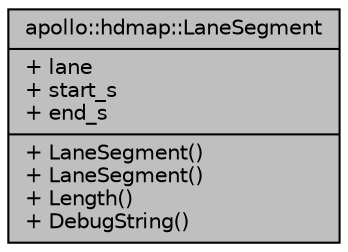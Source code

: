 digraph "apollo::hdmap::LaneSegment"
{
  edge [fontname="Helvetica",fontsize="10",labelfontname="Helvetica",labelfontsize="10"];
  node [fontname="Helvetica",fontsize="10",shape=record];
  Node1 [label="{apollo::hdmap::LaneSegment\n|+ lane\l+ start_s\l+ end_s\l|+ LaneSegment()\l+ LaneSegment()\l+ Length()\l+ DebugString()\l}",height=0.2,width=0.4,color="black", fillcolor="grey75", style="filled" fontcolor="black"];
}
